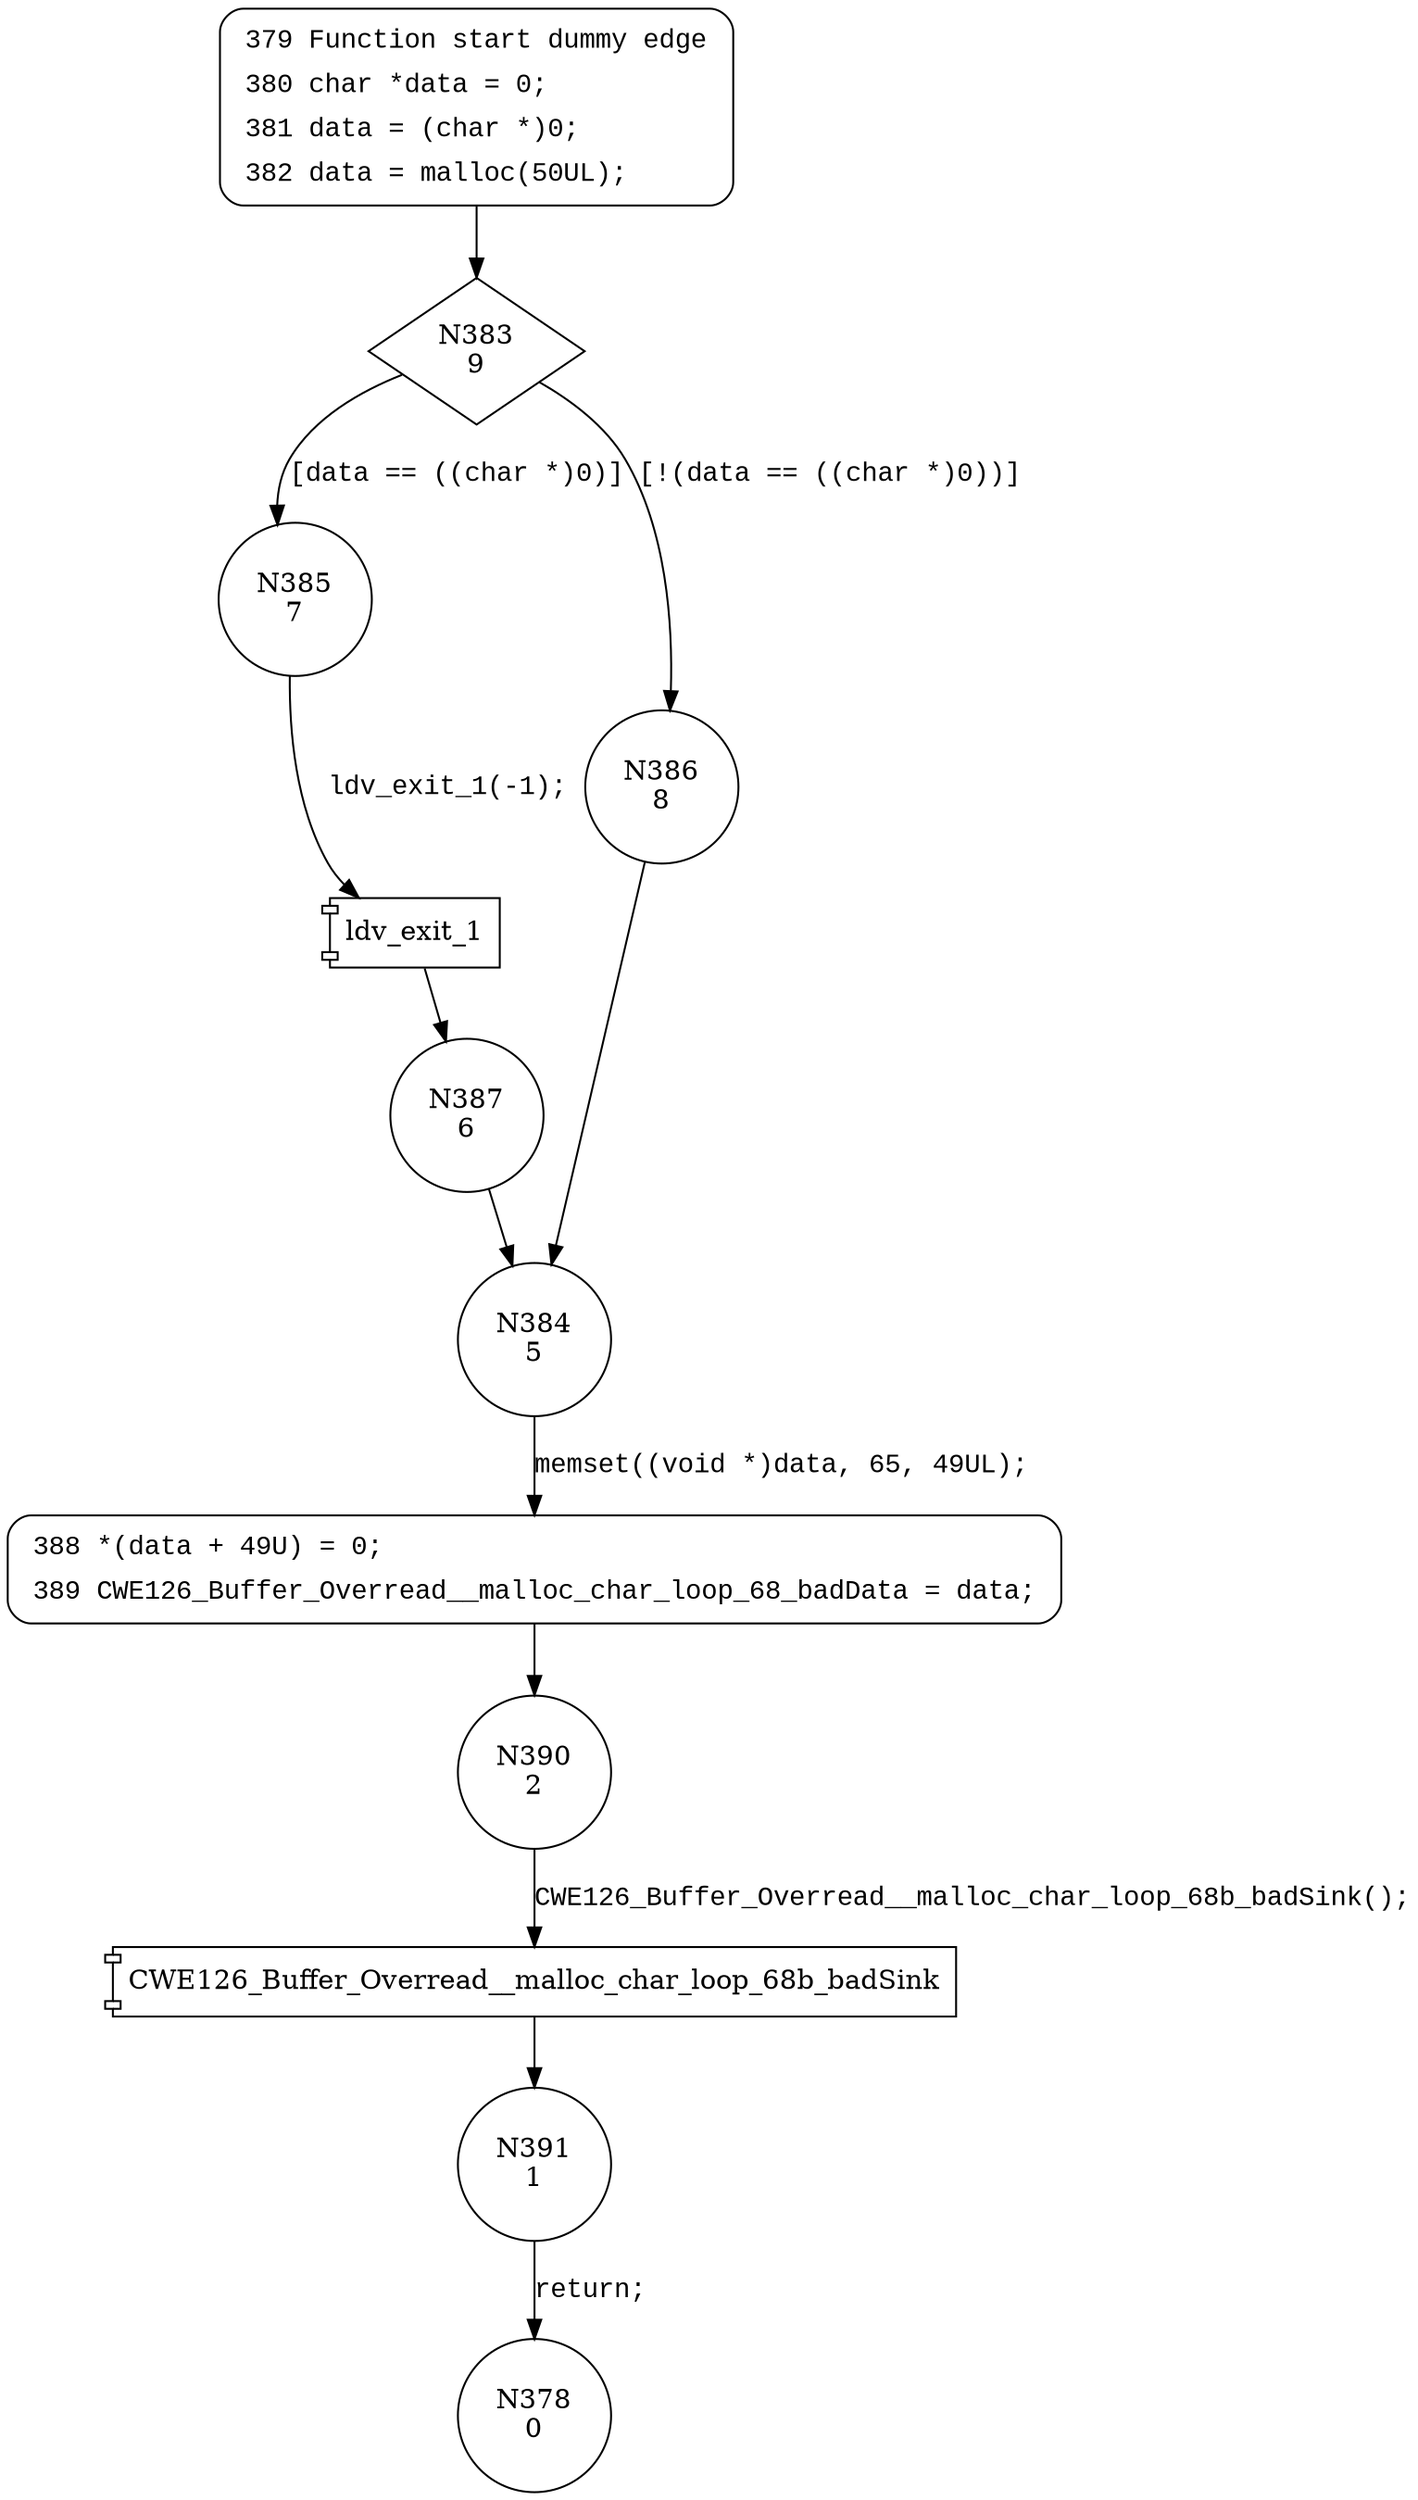 digraph CWE126_Buffer_Overread__malloc_char_loop_68_bad {
383 [shape="diamond" label="N383\n9"]
385 [shape="circle" label="N385\n7"]
386 [shape="circle" label="N386\n8"]
384 [shape="circle" label="N384\n5"]
388 [shape="circle" label="N388\n4"]
390 [shape="circle" label="N390\n2"]
391 [shape="circle" label="N391\n1"]
387 [shape="circle" label="N387\n6"]
378 [shape="circle" label="N378\n0"]
379 [style="filled,bold" penwidth="1" fillcolor="white" fontname="Courier New" shape="Mrecord" label=<<table border="0" cellborder="0" cellpadding="3" bgcolor="white"><tr><td align="right">379</td><td align="left">Function start dummy edge</td></tr><tr><td align="right">380</td><td align="left">char *data = 0;</td></tr><tr><td align="right">381</td><td align="left">data = (char *)0;</td></tr><tr><td align="right">382</td><td align="left">data = malloc(50UL);</td></tr></table>>]
379 -> 383[label=""]
388 [style="filled,bold" penwidth="1" fillcolor="white" fontname="Courier New" shape="Mrecord" label=<<table border="0" cellborder="0" cellpadding="3" bgcolor="white"><tr><td align="right">388</td><td align="left">*(data + 49U) = 0;</td></tr><tr><td align="right">389</td><td align="left">CWE126_Buffer_Overread__malloc_char_loop_68_badData = data;</td></tr></table>>]
388 -> 390[label=""]
383 -> 385 [label="[data == ((char *)0)]" fontname="Courier New"]
383 -> 386 [label="[!(data == ((char *)0))]" fontname="Courier New"]
384 -> 388 [label="memset((void *)data, 65, 49UL);" fontname="Courier New"]
100013 [shape="component" label="CWE126_Buffer_Overread__malloc_char_loop_68b_badSink"]
390 -> 100013 [label="CWE126_Buffer_Overread__malloc_char_loop_68b_badSink();" fontname="Courier New"]
100013 -> 391 [label="" fontname="Courier New"]
100014 [shape="component" label="ldv_exit_1"]
385 -> 100014 [label="ldv_exit_1(-1);" fontname="Courier New"]
100014 -> 387 [label="" fontname="Courier New"]
386 -> 384 [label="" fontname="Courier New"]
391 -> 378 [label="return;" fontname="Courier New"]
387 -> 384 [label="" fontname="Courier New"]
}